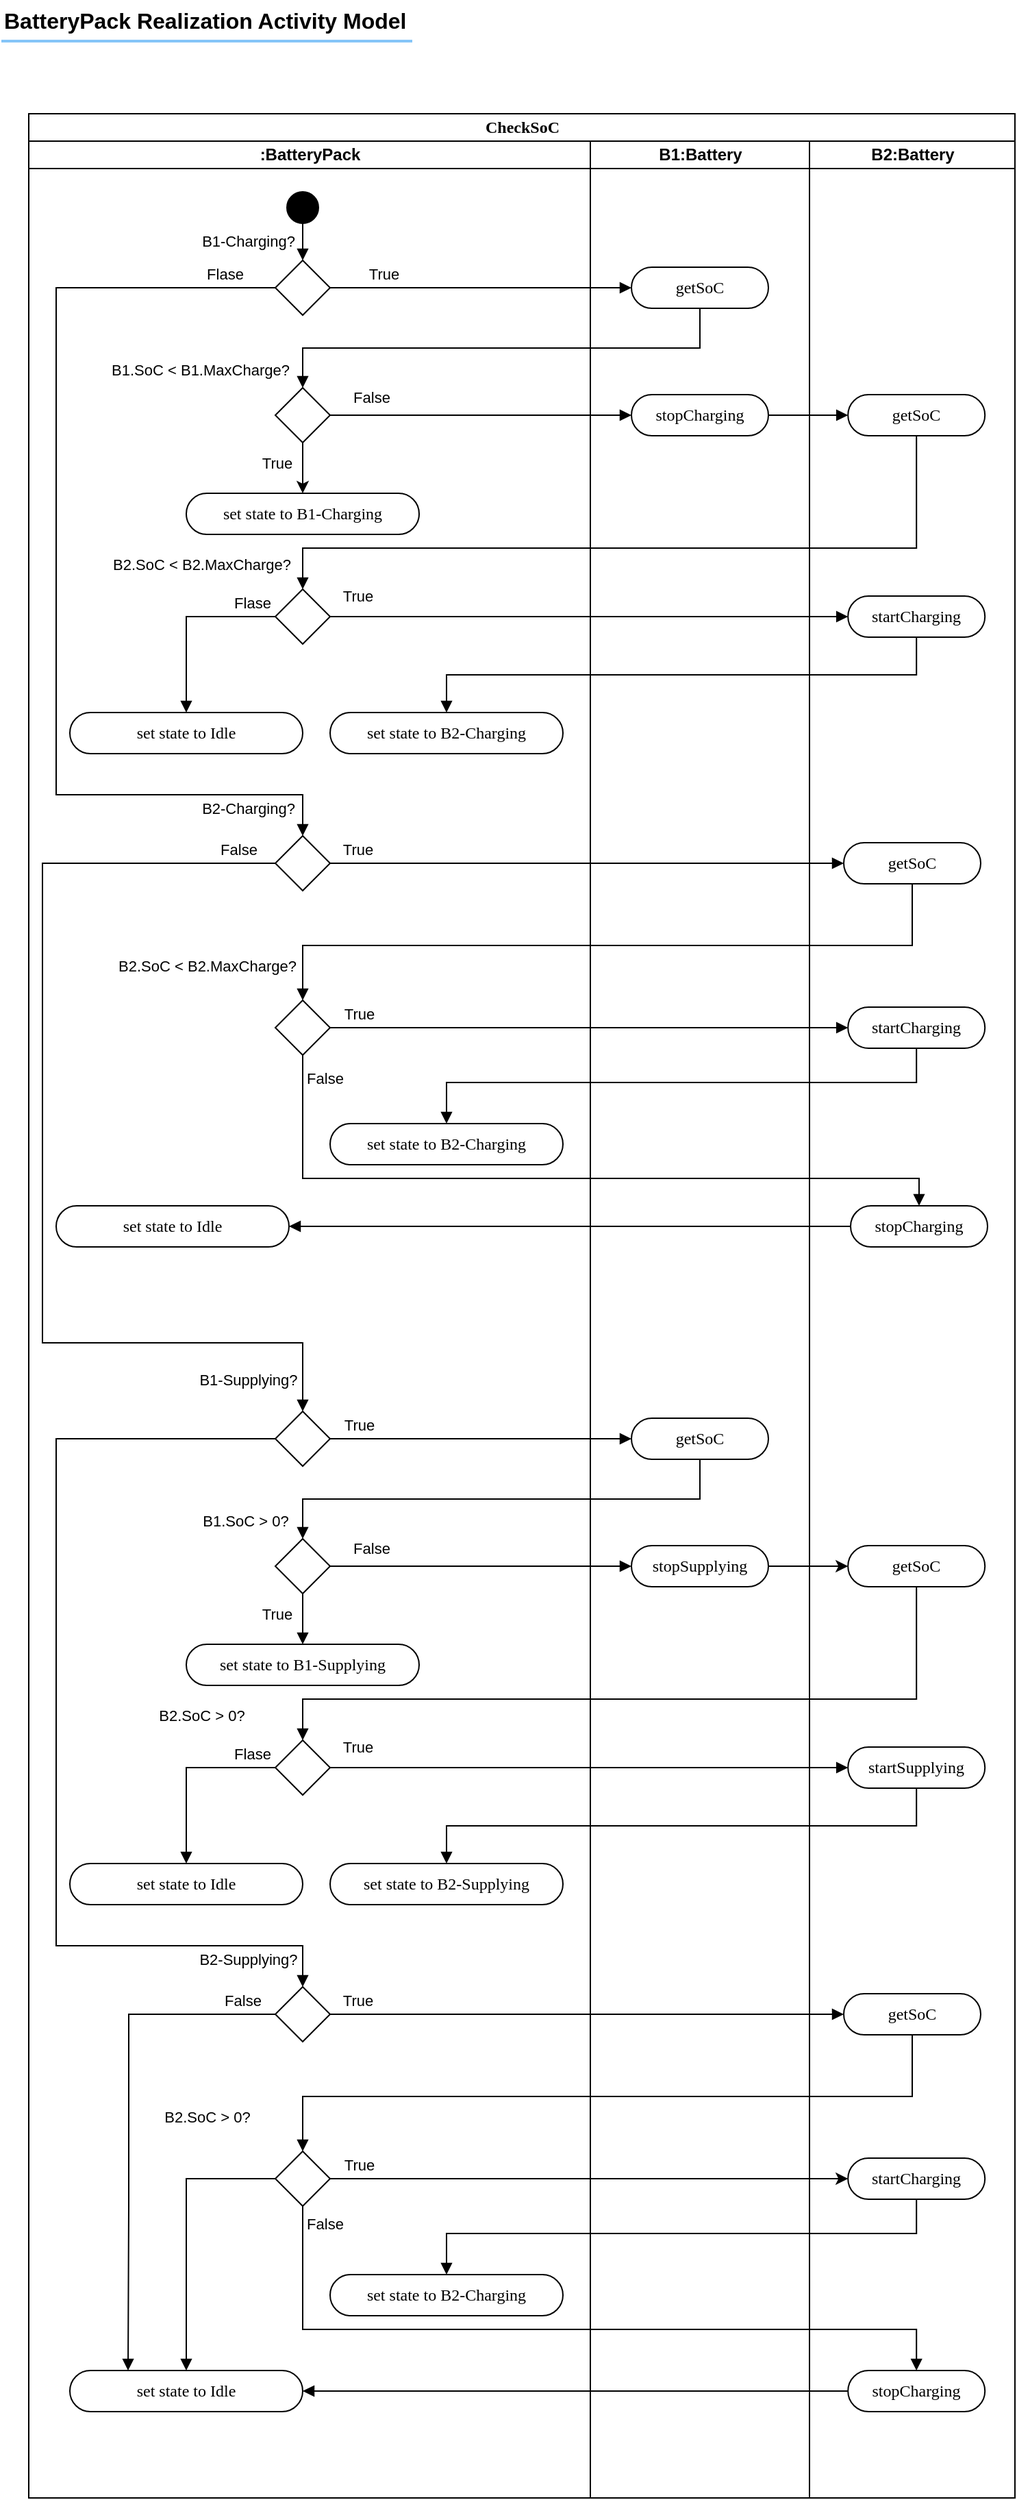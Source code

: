 <mxfile version="26.0.6">
  <diagram name="Page-1" id="OIZB1IzfGnqWNxISPh1V">
    <mxGraphModel dx="1289" dy="690" grid="1" gridSize="10" guides="1" tooltips="1" connect="1" arrows="1" fold="1" page="1" pageScale="1" pageWidth="850" pageHeight="1100" math="0" shadow="0">
      <root>
        <mxCell id="0" />
        <mxCell id="1" parent="0" />
        <mxCell id="iv_NeUciqYBLOsb-zXU9-1" value="&lt;b&gt;BatteryPack Realization Activity Model&lt;/b&gt;" style="text;fontSize=16;verticalAlign=middle;strokeColor=none;fillColor=none;whiteSpace=wrap;html=1;" vertex="1" parent="1">
          <mxGeometry x="40" y="40" width="500" height="30" as="geometry" />
        </mxCell>
        <mxCell id="iv_NeUciqYBLOsb-zXU9-2" value="" style="dashed=0;shape=line;strokeWidth=2;noLabel=1;strokeColor=#0C8CF2;opacity=50;" vertex="1" parent="1">
          <mxGeometry x="40" y="65" width="300" height="10" as="geometry" />
        </mxCell>
        <mxCell id="iv_NeUciqYBLOsb-zXU9-3" value="CheckSoC" style="swimlane;html=1;childLayout=stackLayout;startSize=20;rounded=0;shadow=0;comic=0;labelBackgroundColor=none;strokeWidth=1;fontFamily=Verdana;fontSize=12;align=center;" vertex="1" parent="1">
          <mxGeometry x="60" y="123" width="720" height="1740" as="geometry">
            <mxRectangle x="45" y="640" width="70" height="30" as="alternateBounds" />
          </mxGeometry>
        </mxCell>
        <mxCell id="iv_NeUciqYBLOsb-zXU9-4" value=":BatteryPack" style="swimlane;html=1;startSize=20;" vertex="1" parent="iv_NeUciqYBLOsb-zXU9-3">
          <mxGeometry y="20" width="410" height="1720" as="geometry">
            <mxRectangle y="20" width="40" height="420" as="alternateBounds" />
          </mxGeometry>
        </mxCell>
        <mxCell id="iv_NeUciqYBLOsb-zXU9-5" value="set state to B1-Charging" style="rounded=1;whiteSpace=wrap;html=1;shadow=0;comic=0;labelBackgroundColor=none;strokeWidth=1;fontFamily=Verdana;fontSize=12;align=center;arcSize=50;" vertex="1" parent="iv_NeUciqYBLOsb-zXU9-4">
          <mxGeometry x="115" y="257" width="170" height="30" as="geometry" />
        </mxCell>
        <mxCell id="iv_NeUciqYBLOsb-zXU9-6" style="edgeStyle=orthogonalEdgeStyle;rounded=0;orthogonalLoop=1;jettySize=auto;html=1;entryX=0.5;entryY=0;entryDx=0;entryDy=0;exitX=0;exitY=0.5;exitDx=0;exitDy=0;strokeColor=default;align=center;verticalAlign=middle;fontFamily=Helvetica;fontSize=11;fontColor=default;labelBackgroundColor=default;endArrow=block;endFill=1;" edge="1" parent="iv_NeUciqYBLOsb-zXU9-4" source="iv_NeUciqYBLOsb-zXU9-9" target="iv_NeUciqYBLOsb-zXU9-12">
          <mxGeometry relative="1" as="geometry">
            <Array as="points">
              <mxPoint x="10" y="527" />
              <mxPoint x="10" y="877" />
              <mxPoint x="200" y="877" />
            </Array>
          </mxGeometry>
        </mxCell>
        <mxCell id="iv_NeUciqYBLOsb-zXU9-7" value="False" style="edgeLabel;html=1;align=center;verticalAlign=middle;resizable=0;points=[];labelBackgroundColor=default;rounded=0;strokeColor=default;fontFamily=Helvetica;fontSize=11;fontColor=default;" vertex="1" connectable="0" parent="iv_NeUciqYBLOsb-zXU9-6">
          <mxGeometry x="-0.928" relative="1" as="geometry">
            <mxPoint y="-10" as="offset" />
          </mxGeometry>
        </mxCell>
        <mxCell id="iv_NeUciqYBLOsb-zXU9-8" value="&lt;span style=&quot;&quot;&gt;B1-Supplying?&lt;/span&gt;" style="edgeLabel;html=1;align=center;verticalAlign=middle;resizable=0;points=[];labelBackgroundColor=default;rounded=0;strokeColor=default;fontFamily=Helvetica;fontSize=11;fontColor=default;" vertex="1" connectable="0" parent="iv_NeUciqYBLOsb-zXU9-6">
          <mxGeometry x="0.939" relative="1" as="geometry">
            <mxPoint x="-40" as="offset" />
          </mxGeometry>
        </mxCell>
        <mxCell id="iv_NeUciqYBLOsb-zXU9-9" value="" style="rhombus;whiteSpace=wrap;html=1;" vertex="1" parent="iv_NeUciqYBLOsb-zXU9-4">
          <mxGeometry x="180" y="507" width="40" height="40" as="geometry" />
        </mxCell>
        <mxCell id="iv_NeUciqYBLOsb-zXU9-10" value="" style="rhombus;whiteSpace=wrap;html=1;" vertex="1" parent="iv_NeUciqYBLOsb-zXU9-4">
          <mxGeometry x="180" y="627" width="40" height="40" as="geometry" />
        </mxCell>
        <mxCell id="iv_NeUciqYBLOsb-zXU9-11" value="set state to B2-Charging" style="rounded=1;whiteSpace=wrap;html=1;shadow=0;comic=0;labelBackgroundColor=none;strokeWidth=1;fontFamily=Verdana;fontSize=12;align=center;arcSize=50;" vertex="1" parent="iv_NeUciqYBLOsb-zXU9-4">
          <mxGeometry x="220" y="717" width="170" height="30" as="geometry" />
        </mxCell>
        <mxCell id="iv_NeUciqYBLOsb-zXU9-12" value="" style="rhombus;whiteSpace=wrap;html=1;" vertex="1" parent="iv_NeUciqYBLOsb-zXU9-4">
          <mxGeometry x="180" y="927" width="40" height="40" as="geometry" />
        </mxCell>
        <mxCell id="iv_NeUciqYBLOsb-zXU9-13" value="set state to Idle" style="rounded=1;whiteSpace=wrap;html=1;shadow=0;comic=0;labelBackgroundColor=none;strokeWidth=1;fontFamily=Verdana;fontSize=12;align=center;arcSize=50;" vertex="1" parent="iv_NeUciqYBLOsb-zXU9-4">
          <mxGeometry x="20" y="777" width="170" height="30" as="geometry" />
        </mxCell>
        <mxCell id="iv_NeUciqYBLOsb-zXU9-14" value="set state to Idle" style="rounded=1;whiteSpace=wrap;html=1;shadow=0;comic=0;labelBackgroundColor=none;strokeWidth=1;fontFamily=Verdana;fontSize=12;align=center;arcSize=50;" vertex="1" parent="iv_NeUciqYBLOsb-zXU9-4">
          <mxGeometry x="30" y="1627" width="170" height="30" as="geometry" />
        </mxCell>
        <mxCell id="iv_NeUciqYBLOsb-zXU9-15" value="B1:Battery" style="swimlane;html=1;startSize=20;" vertex="1" parent="iv_NeUciqYBLOsb-zXU9-3">
          <mxGeometry x="410" y="20" width="160" height="1720" as="geometry" />
        </mxCell>
        <mxCell id="iv_NeUciqYBLOsb-zXU9-16" value="getSoC" style="rounded=1;whiteSpace=wrap;html=1;shadow=0;comic=0;labelBackgroundColor=none;strokeWidth=1;fontFamily=Verdana;fontSize=12;align=center;arcSize=50;" vertex="1" parent="iv_NeUciqYBLOsb-zXU9-15">
          <mxGeometry x="30" y="92" width="100" height="30" as="geometry" />
        </mxCell>
        <mxCell id="iv_NeUciqYBLOsb-zXU9-17" value="B2:Battery" style="swimlane;html=1;startSize=20;" vertex="1" parent="iv_NeUciqYBLOsb-zXU9-3">
          <mxGeometry x="570" y="20" width="150" height="1720" as="geometry">
            <mxRectangle x="570" y="20" width="40" height="1720" as="alternateBounds" />
          </mxGeometry>
        </mxCell>
        <mxCell id="iv_NeUciqYBLOsb-zXU9-18" value="getSoC" style="rounded=1;whiteSpace=wrap;html=1;shadow=0;comic=0;labelBackgroundColor=none;strokeWidth=1;fontFamily=Verdana;fontSize=12;align=center;arcSize=50;" vertex="1" parent="iv_NeUciqYBLOsb-zXU9-17">
          <mxGeometry x="28.1" y="185" width="100" height="30" as="geometry" />
        </mxCell>
        <mxCell id="iv_NeUciqYBLOsb-zXU9-19" value="startCharging" style="rounded=1;whiteSpace=wrap;html=1;shadow=0;comic=0;labelBackgroundColor=none;strokeWidth=1;fontFamily=Verdana;fontSize=12;align=center;arcSize=50;" vertex="1" parent="iv_NeUciqYBLOsb-zXU9-17">
          <mxGeometry x="28.1" y="632" width="100" height="30" as="geometry" />
        </mxCell>
        <mxCell id="iv_NeUciqYBLOsb-zXU9-20" style="edgeStyle=orthogonalEdgeStyle;rounded=0;orthogonalLoop=1;jettySize=auto;html=1;entryX=0;entryY=0.5;entryDx=0;entryDy=0;strokeColor=default;align=center;verticalAlign=middle;fontFamily=Helvetica;fontSize=11;fontColor=default;labelBackgroundColor=default;endArrow=block;endFill=1;" edge="1" parent="iv_NeUciqYBLOsb-zXU9-3" source="iv_NeUciqYBLOsb-zXU9-10" target="iv_NeUciqYBLOsb-zXU9-19">
          <mxGeometry relative="1" as="geometry" />
        </mxCell>
        <mxCell id="iv_NeUciqYBLOsb-zXU9-21" value="True" style="edgeLabel;html=1;align=center;verticalAlign=middle;resizable=0;points=[];labelBackgroundColor=default;rounded=0;strokeColor=default;fontFamily=Helvetica;fontSize=11;fontColor=default;" vertex="1" connectable="0" parent="iv_NeUciqYBLOsb-zXU9-20">
          <mxGeometry x="-0.787" relative="1" as="geometry">
            <mxPoint x="-20" y="-10" as="offset" />
          </mxGeometry>
        </mxCell>
        <mxCell id="iv_NeUciqYBLOsb-zXU9-22" style="edgeStyle=orthogonalEdgeStyle;rounded=0;orthogonalLoop=1;jettySize=auto;html=1;entryX=0.5;entryY=0;entryDx=0;entryDy=0;strokeColor=default;align=center;verticalAlign=middle;fontFamily=Helvetica;fontSize=11;fontColor=default;labelBackgroundColor=default;endArrow=block;endFill=1;" edge="1" parent="iv_NeUciqYBLOsb-zXU9-3" source="iv_NeUciqYBLOsb-zXU9-19" target="iv_NeUciqYBLOsb-zXU9-11">
          <mxGeometry relative="1" as="geometry">
            <Array as="points">
              <mxPoint x="648" y="707" />
              <mxPoint x="305" y="707" />
            </Array>
          </mxGeometry>
        </mxCell>
        <mxCell id="iv_NeUciqYBLOsb-zXU9-23" style="edgeStyle=orthogonalEdgeStyle;rounded=0;orthogonalLoop=1;jettySize=auto;html=1;entryX=0;entryY=0.5;entryDx=0;entryDy=0;strokeColor=default;align=center;verticalAlign=middle;fontFamily=Helvetica;fontSize=11;fontColor=default;labelBackgroundColor=default;endArrow=block;endFill=1;" edge="1" parent="1" source="iv_NeUciqYBLOsb-zXU9-24" target="iv_NeUciqYBLOsb-zXU9-18">
          <mxGeometry relative="1" as="geometry" />
        </mxCell>
        <mxCell id="iv_NeUciqYBLOsb-zXU9-24" value="stopCharging" style="rounded=1;whiteSpace=wrap;html=1;shadow=0;comic=0;labelBackgroundColor=none;strokeWidth=1;fontFamily=Verdana;fontSize=12;align=center;arcSize=50;" vertex="1" parent="1">
          <mxGeometry x="500" y="328" width="100" height="30" as="geometry" />
        </mxCell>
        <mxCell id="iv_NeUciqYBLOsb-zXU9-25" style="edgeStyle=orthogonalEdgeStyle;rounded=0;orthogonalLoop=1;jettySize=auto;html=1;entryX=0.5;entryY=0;entryDx=0;entryDy=0;endArrow=block;endFill=1;" edge="1" parent="1" source="iv_NeUciqYBLOsb-zXU9-27">
          <mxGeometry relative="1" as="geometry">
            <mxPoint x="260" y="230" as="targetPoint" />
          </mxGeometry>
        </mxCell>
        <mxCell id="iv_NeUciqYBLOsb-zXU9-26" value="B1-Charging?" style="edgeLabel;html=1;align=center;verticalAlign=middle;resizable=0;points=[];labelBackgroundColor=none;" vertex="1" connectable="0" parent="iv_NeUciqYBLOsb-zXU9-25">
          <mxGeometry x="-0.047" relative="1" as="geometry">
            <mxPoint x="-40" as="offset" />
          </mxGeometry>
        </mxCell>
        <mxCell id="iv_NeUciqYBLOsb-zXU9-27" value="" style="ellipse;whiteSpace=wrap;html=1;rounded=0;shadow=0;comic=0;labelBackgroundColor=none;strokeWidth=1;fillColor=#000000;fontFamily=Verdana;fontSize=12;align=center;" vertex="1" parent="1">
          <mxGeometry x="248.5" y="180" width="23" height="23" as="geometry" />
        </mxCell>
        <mxCell id="iv_NeUciqYBLOsb-zXU9-28" style="edgeStyle=orthogonalEdgeStyle;rounded=0;orthogonalLoop=1;jettySize=auto;html=1;endArrow=block;endFill=1;strokeColor=default;align=center;verticalAlign=middle;fontFamily=Helvetica;fontSize=11;fontColor=default;labelBackgroundColor=default;" edge="1" parent="1" source="iv_NeUciqYBLOsb-zXU9-33" target="iv_NeUciqYBLOsb-zXU9-16">
          <mxGeometry relative="1" as="geometry" />
        </mxCell>
        <mxCell id="iv_NeUciqYBLOsb-zXU9-29" value="True" style="edgeLabel;html=1;align=center;verticalAlign=middle;resizable=0;points=[];labelBackgroundColor=default;rounded=0;strokeColor=default;fontFamily=Helvetica;fontSize=11;fontColor=default;" vertex="1" connectable="0" parent="iv_NeUciqYBLOsb-zXU9-28">
          <mxGeometry x="-0.663" y="-1" relative="1" as="geometry">
            <mxPoint x="2" y="-11" as="offset" />
          </mxGeometry>
        </mxCell>
        <mxCell id="iv_NeUciqYBLOsb-zXU9-30" style="edgeStyle=orthogonalEdgeStyle;rounded=0;orthogonalLoop=1;jettySize=auto;html=1;entryX=0.5;entryY=0;entryDx=0;entryDy=0;strokeColor=default;align=center;verticalAlign=middle;fontFamily=Helvetica;fontSize=11;fontColor=default;labelBackgroundColor=default;endArrow=block;endFill=1;" edge="1" parent="1" source="iv_NeUciqYBLOsb-zXU9-33" target="iv_NeUciqYBLOsb-zXU9-9">
          <mxGeometry relative="1" as="geometry">
            <Array as="points">
              <mxPoint x="80" y="250" />
              <mxPoint x="80" y="620" />
              <mxPoint x="260" y="620" />
            </Array>
          </mxGeometry>
        </mxCell>
        <mxCell id="iv_NeUciqYBLOsb-zXU9-31" value="Flase" style="edgeLabel;html=1;align=center;verticalAlign=middle;resizable=0;points=[];labelBackgroundColor=default;rounded=0;strokeColor=default;fontFamily=Helvetica;fontSize=11;fontColor=default;" vertex="1" connectable="0" parent="iv_NeUciqYBLOsb-zXU9-30">
          <mxGeometry x="-0.877" y="1" relative="1" as="geometry">
            <mxPoint x="8" y="-11" as="offset" />
          </mxGeometry>
        </mxCell>
        <mxCell id="iv_NeUciqYBLOsb-zXU9-32" value="B2-Charging?" style="edgeLabel;html=1;align=center;verticalAlign=middle;resizable=0;points=[];labelBackgroundColor=default;rounded=0;strokeColor=default;fontFamily=Helvetica;fontSize=11;fontColor=default;" vertex="1" connectable="0" parent="iv_NeUciqYBLOsb-zXU9-30">
          <mxGeometry x="0.944" relative="1" as="geometry">
            <mxPoint x="-40" as="offset" />
          </mxGeometry>
        </mxCell>
        <mxCell id="iv_NeUciqYBLOsb-zXU9-33" value="" style="rhombus;whiteSpace=wrap;html=1;" vertex="1" parent="1">
          <mxGeometry x="240" y="230" width="40" height="40" as="geometry" />
        </mxCell>
        <mxCell id="iv_NeUciqYBLOsb-zXU9-34" style="edgeStyle=orthogonalEdgeStyle;rounded=0;orthogonalLoop=1;jettySize=auto;html=1;entryX=0.5;entryY=0;entryDx=0;entryDy=0;" edge="1" parent="1" source="iv_NeUciqYBLOsb-zXU9-38" target="iv_NeUciqYBLOsb-zXU9-5">
          <mxGeometry relative="1" as="geometry" />
        </mxCell>
        <mxCell id="iv_NeUciqYBLOsb-zXU9-35" value="True" style="edgeLabel;html=1;align=center;verticalAlign=middle;resizable=0;points=[];labelBackgroundColor=none;" vertex="1" connectable="0" parent="iv_NeUciqYBLOsb-zXU9-34">
          <mxGeometry x="-0.312" relative="1" as="geometry">
            <mxPoint x="-19" as="offset" />
          </mxGeometry>
        </mxCell>
        <mxCell id="iv_NeUciqYBLOsb-zXU9-36" style="edgeStyle=orthogonalEdgeStyle;rounded=0;orthogonalLoop=1;jettySize=auto;html=1;entryX=0;entryY=0.5;entryDx=0;entryDy=0;strokeColor=default;align=center;verticalAlign=middle;fontFamily=Helvetica;fontSize=11;fontColor=default;labelBackgroundColor=default;endArrow=block;endFill=1;" edge="1" parent="1" source="iv_NeUciqYBLOsb-zXU9-38" target="iv_NeUciqYBLOsb-zXU9-24">
          <mxGeometry relative="1" as="geometry" />
        </mxCell>
        <mxCell id="iv_NeUciqYBLOsb-zXU9-37" value="False" style="edgeLabel;html=1;align=center;verticalAlign=middle;resizable=0;points=[];labelBackgroundColor=default;rounded=0;strokeColor=default;fontFamily=Helvetica;fontSize=11;fontColor=default;" vertex="1" connectable="0" parent="iv_NeUciqYBLOsb-zXU9-36">
          <mxGeometry x="-0.702" y="1" relative="1" as="geometry">
            <mxPoint x="-3" y="-12" as="offset" />
          </mxGeometry>
        </mxCell>
        <mxCell id="iv_NeUciqYBLOsb-zXU9-38" value="" style="rhombus;whiteSpace=wrap;html=1;" vertex="1" parent="1">
          <mxGeometry x="240" y="323" width="40" height="40" as="geometry" />
        </mxCell>
        <mxCell id="iv_NeUciqYBLOsb-zXU9-39" style="edgeStyle=orthogonalEdgeStyle;rounded=0;orthogonalLoop=1;jettySize=auto;html=1;entryX=0.5;entryY=0;entryDx=0;entryDy=0;exitX=0.5;exitY=1;exitDx=0;exitDy=0;strokeColor=default;align=center;verticalAlign=middle;fontFamily=Helvetica;fontSize=11;fontColor=default;labelBackgroundColor=default;endArrow=block;endFill=1;" edge="1" parent="1" source="iv_NeUciqYBLOsb-zXU9-16" target="iv_NeUciqYBLOsb-zXU9-38">
          <mxGeometry relative="1" as="geometry" />
        </mxCell>
        <mxCell id="iv_NeUciqYBLOsb-zXU9-40" value="&lt;span style=&quot;&quot;&gt;B1.SoC &amp;lt; B1.MaxCharge?&lt;/span&gt;" style="edgeLabel;html=1;align=center;verticalAlign=middle;resizable=0;points=[];labelBackgroundColor=default;rounded=0;strokeColor=default;fontFamily=Helvetica;fontSize=11;fontColor=default;" vertex="1" connectable="0" parent="iv_NeUciqYBLOsb-zXU9-39">
          <mxGeometry x="0.055" y="1" relative="1" as="geometry">
            <mxPoint x="-211" y="15" as="offset" />
          </mxGeometry>
        </mxCell>
        <mxCell id="iv_NeUciqYBLOsb-zXU9-41" style="edgeStyle=orthogonalEdgeStyle;rounded=0;orthogonalLoop=1;jettySize=auto;html=1;entryX=0;entryY=0.5;entryDx=0;entryDy=0;strokeColor=default;align=center;verticalAlign=middle;fontFamily=Helvetica;fontSize=11;fontColor=default;labelBackgroundColor=default;endArrow=block;endFill=1;" edge="1" parent="1" source="iv_NeUciqYBLOsb-zXU9-45" target="iv_NeUciqYBLOsb-zXU9-49">
          <mxGeometry relative="1" as="geometry" />
        </mxCell>
        <mxCell id="iv_NeUciqYBLOsb-zXU9-42" value="True" style="edgeLabel;html=1;align=center;verticalAlign=middle;resizable=0;points=[];labelBackgroundColor=default;rounded=0;strokeColor=default;fontFamily=Helvetica;fontSize=11;fontColor=default;" vertex="1" connectable="0" parent="iv_NeUciqYBLOsb-zXU9-41">
          <mxGeometry x="-0.848" relative="1" as="geometry">
            <mxPoint x="-9" y="-15" as="offset" />
          </mxGeometry>
        </mxCell>
        <mxCell id="iv_NeUciqYBLOsb-zXU9-43" style="edgeStyle=orthogonalEdgeStyle;rounded=0;orthogonalLoop=1;jettySize=auto;html=1;entryX=0.5;entryY=0;entryDx=0;entryDy=0;exitX=0;exitY=0.5;exitDx=0;exitDy=0;strokeColor=default;align=center;verticalAlign=middle;fontFamily=Helvetica;fontSize=11;fontColor=default;labelBackgroundColor=default;endArrow=block;endFill=1;" edge="1" parent="1" source="iv_NeUciqYBLOsb-zXU9-45" target="iv_NeUciqYBLOsb-zXU9-50">
          <mxGeometry relative="1" as="geometry" />
        </mxCell>
        <mxCell id="iv_NeUciqYBLOsb-zXU9-44" value="Flase" style="edgeLabel;html=1;align=center;verticalAlign=middle;resizable=0;points=[];labelBackgroundColor=default;rounded=0;strokeColor=default;fontFamily=Helvetica;fontSize=11;fontColor=default;" vertex="1" connectable="0" parent="iv_NeUciqYBLOsb-zXU9-43">
          <mxGeometry x="-0.745" relative="1" as="geometry">
            <mxPoint y="-10" as="offset" />
          </mxGeometry>
        </mxCell>
        <mxCell id="iv_NeUciqYBLOsb-zXU9-45" value="" style="rhombus;whiteSpace=wrap;html=1;" vertex="1" parent="1">
          <mxGeometry x="240" y="470" width="40" height="40" as="geometry" />
        </mxCell>
        <mxCell id="iv_NeUciqYBLOsb-zXU9-46" style="edgeStyle=orthogonalEdgeStyle;rounded=0;orthogonalLoop=1;jettySize=auto;html=1;entryX=0.5;entryY=0;entryDx=0;entryDy=0;exitX=0.5;exitY=1;exitDx=0;exitDy=0;strokeColor=default;align=center;verticalAlign=middle;fontFamily=Helvetica;fontSize=11;fontColor=default;labelBackgroundColor=default;endArrow=block;endFill=1;" edge="1" parent="1" source="iv_NeUciqYBLOsb-zXU9-18" target="iv_NeUciqYBLOsb-zXU9-45">
          <mxGeometry relative="1" as="geometry">
            <Array as="points">
              <mxPoint x="708" y="440" />
              <mxPoint x="260" y="440" />
            </Array>
          </mxGeometry>
        </mxCell>
        <mxCell id="iv_NeUciqYBLOsb-zXU9-47" value="B2.SoC &amp;lt; B2.MaxCharge?" style="edgeLabel;html=1;align=center;verticalAlign=middle;resizable=0;points=[];labelBackgroundColor=none;" vertex="1" connectable="0" parent="1">
          <mxGeometry x="179.999" y="449.999" as="geometry">
            <mxPoint x="6" y="2" as="offset" />
          </mxGeometry>
        </mxCell>
        <mxCell id="iv_NeUciqYBLOsb-zXU9-48" style="edgeStyle=orthogonalEdgeStyle;rounded=0;orthogonalLoop=1;jettySize=auto;html=1;entryX=0.5;entryY=0;entryDx=0;entryDy=0;exitX=0.5;exitY=1;exitDx=0;exitDy=0;strokeColor=default;align=center;verticalAlign=middle;fontFamily=Helvetica;fontSize=11;fontColor=default;labelBackgroundColor=default;endArrow=block;endFill=1;" edge="1" parent="1" source="iv_NeUciqYBLOsb-zXU9-49" target="iv_NeUciqYBLOsb-zXU9-51">
          <mxGeometry relative="1" as="geometry" />
        </mxCell>
        <mxCell id="iv_NeUciqYBLOsb-zXU9-49" value="startCharging" style="rounded=1;whiteSpace=wrap;html=1;shadow=0;comic=0;labelBackgroundColor=none;strokeWidth=1;fontFamily=Verdana;fontSize=12;align=center;arcSize=50;" vertex="1" parent="1">
          <mxGeometry x="658.1" y="475" width="100" height="30" as="geometry" />
        </mxCell>
        <mxCell id="iv_NeUciqYBLOsb-zXU9-50" value="set state to Idle" style="rounded=1;whiteSpace=wrap;html=1;shadow=0;comic=0;labelBackgroundColor=none;strokeWidth=1;fontFamily=Verdana;fontSize=12;align=center;arcSize=50;" vertex="1" parent="1">
          <mxGeometry x="90" y="560" width="170" height="30" as="geometry" />
        </mxCell>
        <mxCell id="iv_NeUciqYBLOsb-zXU9-51" value="set state to B2-Charging" style="rounded=1;whiteSpace=wrap;html=1;shadow=0;comic=0;labelBackgroundColor=none;strokeWidth=1;fontFamily=Verdana;fontSize=12;align=center;arcSize=50;" vertex="1" parent="1">
          <mxGeometry x="280" y="560" width="170" height="30" as="geometry" />
        </mxCell>
        <mxCell id="iv_NeUciqYBLOsb-zXU9-52" style="edgeStyle=orthogonalEdgeStyle;rounded=0;orthogonalLoop=1;jettySize=auto;html=1;entryX=0.5;entryY=0;entryDx=0;entryDy=0;strokeColor=default;align=center;verticalAlign=middle;fontFamily=Helvetica;fontSize=11;fontColor=default;labelBackgroundColor=default;endArrow=block;endFill=1;" edge="1" parent="1" source="iv_NeUciqYBLOsb-zXU9-54" target="iv_NeUciqYBLOsb-zXU9-10">
          <mxGeometry relative="1" as="geometry">
            <Array as="points">
              <mxPoint x="705" y="730" />
              <mxPoint x="260" y="730" />
            </Array>
          </mxGeometry>
        </mxCell>
        <mxCell id="iv_NeUciqYBLOsb-zXU9-53" value="B2.SoC &amp;lt; B2.MaxCharge?" style="edgeLabel;html=1;align=center;verticalAlign=middle;resizable=0;points=[];labelBackgroundColor=default;rounded=0;strokeColor=default;fontFamily=Helvetica;fontSize=11;fontColor=default;" vertex="1" connectable="0" parent="iv_NeUciqYBLOsb-zXU9-52">
          <mxGeometry x="0.904" y="1" relative="1" as="geometry">
            <mxPoint x="-71" as="offset" />
          </mxGeometry>
        </mxCell>
        <mxCell id="iv_NeUciqYBLOsb-zXU9-54" value="getSoC" style="rounded=1;whiteSpace=wrap;html=1;shadow=0;comic=0;labelBackgroundColor=none;strokeWidth=1;fontFamily=Verdana;fontSize=12;align=center;arcSize=50;" vertex="1" parent="1">
          <mxGeometry x="655" y="655" width="100" height="30" as="geometry" />
        </mxCell>
        <mxCell id="iv_NeUciqYBLOsb-zXU9-55" style="edgeStyle=orthogonalEdgeStyle;rounded=0;orthogonalLoop=1;jettySize=auto;html=1;entryX=0;entryY=0.5;entryDx=0;entryDy=0;strokeColor=default;align=center;verticalAlign=middle;fontFamily=Helvetica;fontSize=11;fontColor=default;labelBackgroundColor=default;endArrow=block;endFill=1;" edge="1" parent="1" source="iv_NeUciqYBLOsb-zXU9-9" target="iv_NeUciqYBLOsb-zXU9-54">
          <mxGeometry relative="1" as="geometry" />
        </mxCell>
        <mxCell id="iv_NeUciqYBLOsb-zXU9-56" value="True" style="edgeLabel;html=1;align=center;verticalAlign=middle;resizable=0;points=[];labelBackgroundColor=default;rounded=0;strokeColor=default;fontFamily=Helvetica;fontSize=11;fontColor=default;" vertex="1" connectable="0" parent="iv_NeUciqYBLOsb-zXU9-55">
          <mxGeometry x="-0.856" y="-1" relative="1" as="geometry">
            <mxPoint x="-7" y="-11" as="offset" />
          </mxGeometry>
        </mxCell>
        <mxCell id="iv_NeUciqYBLOsb-zXU9-57" value="set state to B1-Supplying" style="rounded=1;whiteSpace=wrap;html=1;shadow=0;comic=0;labelBackgroundColor=none;strokeWidth=1;fontFamily=Verdana;fontSize=12;align=center;arcSize=50;" vertex="1" parent="1">
          <mxGeometry x="175" y="1240" width="170" height="30" as="geometry" />
        </mxCell>
        <mxCell id="iv_NeUciqYBLOsb-zXU9-58" style="edgeStyle=orthogonalEdgeStyle;rounded=0;orthogonalLoop=1;jettySize=auto;html=1;entryX=0.25;entryY=0;entryDx=0;entryDy=0;strokeColor=default;align=center;verticalAlign=middle;fontFamily=Helvetica;fontSize=11;fontColor=default;labelBackgroundColor=default;endArrow=block;endFill=1;" edge="1" parent="1" source="iv_NeUciqYBLOsb-zXU9-60" target="iv_NeUciqYBLOsb-zXU9-14">
          <mxGeometry relative="1" as="geometry">
            <Array as="points">
              <mxPoint x="133" y="1510" />
              <mxPoint x="133" y="1650" />
            </Array>
          </mxGeometry>
        </mxCell>
        <mxCell id="iv_NeUciqYBLOsb-zXU9-59" value="False" style="edgeLabel;html=1;align=center;verticalAlign=middle;resizable=0;points=[];labelBackgroundColor=default;rounded=0;strokeColor=default;fontFamily=Helvetica;fontSize=11;fontColor=default;" vertex="1" connectable="0" parent="iv_NeUciqYBLOsb-zXU9-58">
          <mxGeometry x="-0.87" y="-1" relative="1" as="geometry">
            <mxPoint y="-9" as="offset" />
          </mxGeometry>
        </mxCell>
        <mxCell id="iv_NeUciqYBLOsb-zXU9-60" value="" style="rhombus;whiteSpace=wrap;html=1;" vertex="1" parent="1">
          <mxGeometry x="240" y="1490" width="40" height="40" as="geometry" />
        </mxCell>
        <mxCell id="iv_NeUciqYBLOsb-zXU9-61" style="edgeStyle=orthogonalEdgeStyle;rounded=0;orthogonalLoop=1;jettySize=auto;html=1;entryX=0.5;entryY=0;entryDx=0;entryDy=0;strokeColor=default;align=center;verticalAlign=middle;fontFamily=Helvetica;fontSize=11;fontColor=default;labelBackgroundColor=default;endArrow=block;endFill=1;" edge="1" parent="1" source="iv_NeUciqYBLOsb-zXU9-63" target="iv_NeUciqYBLOsb-zXU9-106">
          <mxGeometry relative="1" as="geometry">
            <Array as="points">
              <mxPoint x="260" y="1740" />
              <mxPoint x="708" y="1740" />
            </Array>
          </mxGeometry>
        </mxCell>
        <mxCell id="iv_NeUciqYBLOsb-zXU9-62" value="False" style="edgeLabel;html=1;align=center;verticalAlign=middle;resizable=0;points=[];labelBackgroundColor=default;rounded=0;strokeColor=default;fontFamily=Helvetica;fontSize=11;fontColor=default;" vertex="1" connectable="0" parent="iv_NeUciqYBLOsb-zXU9-61">
          <mxGeometry x="-0.955" y="-2" relative="1" as="geometry">
            <mxPoint x="18" as="offset" />
          </mxGeometry>
        </mxCell>
        <mxCell id="iv_NeUciqYBLOsb-zXU9-63" value="" style="rhombus;whiteSpace=wrap;html=1;" vertex="1" parent="1">
          <mxGeometry x="240" y="1610" width="40" height="40" as="geometry" />
        </mxCell>
        <mxCell id="iv_NeUciqYBLOsb-zXU9-64" value="set state to B2-Charging" style="rounded=1;whiteSpace=wrap;html=1;shadow=0;comic=0;labelBackgroundColor=none;strokeWidth=1;fontFamily=Verdana;fontSize=12;align=center;arcSize=50;" vertex="1" parent="1">
          <mxGeometry x="280" y="1700" width="170" height="30" as="geometry" />
        </mxCell>
        <mxCell id="iv_NeUciqYBLOsb-zXU9-65" value="getSoC" style="rounded=1;whiteSpace=wrap;html=1;shadow=0;comic=0;labelBackgroundColor=none;strokeWidth=1;fontFamily=Verdana;fontSize=12;align=center;arcSize=50;" vertex="1" parent="1">
          <mxGeometry x="500" y="1075" width="100" height="30" as="geometry" />
        </mxCell>
        <mxCell id="iv_NeUciqYBLOsb-zXU9-66" value="getSoC" style="rounded=1;whiteSpace=wrap;html=1;shadow=0;comic=0;labelBackgroundColor=none;strokeWidth=1;fontFamily=Verdana;fontSize=12;align=center;arcSize=50;" vertex="1" parent="1">
          <mxGeometry x="658.1" y="1168" width="100" height="30" as="geometry" />
        </mxCell>
        <mxCell id="iv_NeUciqYBLOsb-zXU9-67" value="startCharging" style="rounded=1;whiteSpace=wrap;html=1;shadow=0;comic=0;labelBackgroundColor=none;strokeWidth=1;fontFamily=Verdana;fontSize=12;align=center;arcSize=50;" vertex="1" parent="1">
          <mxGeometry x="658.1" y="1615" width="100" height="30" as="geometry" />
        </mxCell>
        <mxCell id="iv_NeUciqYBLOsb-zXU9-68" style="edgeStyle=orthogonalEdgeStyle;rounded=0;orthogonalLoop=1;jettySize=auto;html=1;entryX=0;entryY=0.5;entryDx=0;entryDy=0;" edge="1" parent="1" source="iv_NeUciqYBLOsb-zXU9-63" target="iv_NeUciqYBLOsb-zXU9-67">
          <mxGeometry relative="1" as="geometry" />
        </mxCell>
        <mxCell id="iv_NeUciqYBLOsb-zXU9-69" value="True" style="edgeLabel;html=1;align=center;verticalAlign=middle;resizable=0;points=[];labelBackgroundColor=none;" vertex="1" connectable="0" parent="iv_NeUciqYBLOsb-zXU9-68">
          <mxGeometry x="-0.787" relative="1" as="geometry">
            <mxPoint x="-20" y="-10" as="offset" />
          </mxGeometry>
        </mxCell>
        <mxCell id="iv_NeUciqYBLOsb-zXU9-70" style="edgeStyle=orthogonalEdgeStyle;rounded=0;orthogonalLoop=1;jettySize=auto;html=1;entryX=0.5;entryY=0;entryDx=0;entryDy=0;strokeColor=default;align=center;verticalAlign=middle;fontFamily=Helvetica;fontSize=11;fontColor=default;labelBackgroundColor=default;endArrow=block;endFill=1;" edge="1" parent="1" source="iv_NeUciqYBLOsb-zXU9-67" target="iv_NeUciqYBLOsb-zXU9-64">
          <mxGeometry relative="1" as="geometry">
            <Array as="points">
              <mxPoint x="708" y="1670" />
              <mxPoint x="365" y="1670" />
            </Array>
          </mxGeometry>
        </mxCell>
        <mxCell id="iv_NeUciqYBLOsb-zXU9-71" style="edgeStyle=orthogonalEdgeStyle;rounded=0;orthogonalLoop=1;jettySize=auto;html=1;entryX=0;entryY=0.5;entryDx=0;entryDy=0;" edge="1" parent="1" source="iv_NeUciqYBLOsb-zXU9-72" target="iv_NeUciqYBLOsb-zXU9-66">
          <mxGeometry relative="1" as="geometry" />
        </mxCell>
        <mxCell id="iv_NeUciqYBLOsb-zXU9-72" value="stopSupplying" style="rounded=1;whiteSpace=wrap;html=1;shadow=0;comic=0;labelBackgroundColor=none;strokeWidth=1;fontFamily=Verdana;fontSize=12;align=center;arcSize=50;" vertex="1" parent="1">
          <mxGeometry x="500" y="1168" width="100" height="30" as="geometry" />
        </mxCell>
        <mxCell id="iv_NeUciqYBLOsb-zXU9-73" value="B2-Supplying?" style="edgeLabel;html=1;align=center;verticalAlign=middle;resizable=0;points=[];labelBackgroundColor=none;" vertex="1" connectable="0" parent="1">
          <mxGeometry x="220.02" y="1469.457" as="geometry" />
        </mxCell>
        <mxCell id="iv_NeUciqYBLOsb-zXU9-74" style="edgeStyle=orthogonalEdgeStyle;rounded=0;orthogonalLoop=1;jettySize=auto;html=1;entryX=0.5;entryY=0;entryDx=0;entryDy=0;strokeColor=default;align=center;verticalAlign=middle;fontFamily=Helvetica;fontSize=11;fontColor=default;labelBackgroundColor=default;endArrow=block;endFill=1;" edge="1" parent="1" source="iv_NeUciqYBLOsb-zXU9-78" target="iv_NeUciqYBLOsb-zXU9-57">
          <mxGeometry relative="1" as="geometry" />
        </mxCell>
        <mxCell id="iv_NeUciqYBLOsb-zXU9-75" value="True" style="edgeLabel;html=1;align=center;verticalAlign=middle;resizable=0;points=[];labelBackgroundColor=default;rounded=0;strokeColor=default;fontFamily=Helvetica;fontSize=11;fontColor=default;" vertex="1" connectable="0" parent="iv_NeUciqYBLOsb-zXU9-74">
          <mxGeometry x="-0.312" relative="1" as="geometry">
            <mxPoint x="-19" as="offset" />
          </mxGeometry>
        </mxCell>
        <mxCell id="iv_NeUciqYBLOsb-zXU9-76" style="edgeStyle=orthogonalEdgeStyle;rounded=0;orthogonalLoop=1;jettySize=auto;html=1;entryX=0;entryY=0.5;entryDx=0;entryDy=0;strokeColor=default;align=center;verticalAlign=middle;fontFamily=Helvetica;fontSize=11;fontColor=default;labelBackgroundColor=default;endArrow=block;endFill=1;" edge="1" parent="1" source="iv_NeUciqYBLOsb-zXU9-78" target="iv_NeUciqYBLOsb-zXU9-72">
          <mxGeometry relative="1" as="geometry" />
        </mxCell>
        <mxCell id="iv_NeUciqYBLOsb-zXU9-77" value="False" style="edgeLabel;html=1;align=center;verticalAlign=middle;resizable=0;points=[];labelBackgroundColor=default;rounded=0;strokeColor=default;fontFamily=Helvetica;fontSize=11;fontColor=default;" vertex="1" connectable="0" parent="iv_NeUciqYBLOsb-zXU9-76">
          <mxGeometry x="-0.702" y="1" relative="1" as="geometry">
            <mxPoint x="-3" y="-12" as="offset" />
          </mxGeometry>
        </mxCell>
        <mxCell id="iv_NeUciqYBLOsb-zXU9-78" value="" style="rhombus;whiteSpace=wrap;html=1;" vertex="1" parent="1">
          <mxGeometry x="240" y="1163" width="40" height="40" as="geometry" />
        </mxCell>
        <mxCell id="iv_NeUciqYBLOsb-zXU9-79" style="edgeStyle=orthogonalEdgeStyle;rounded=0;orthogonalLoop=1;jettySize=auto;html=1;entryX=0.5;entryY=0;entryDx=0;entryDy=0;exitX=0.5;exitY=1;exitDx=0;exitDy=0;strokeColor=default;align=center;verticalAlign=middle;fontFamily=Helvetica;fontSize=11;fontColor=default;labelBackgroundColor=default;endArrow=block;endFill=1;" edge="1" parent="1" source="iv_NeUciqYBLOsb-zXU9-65" target="iv_NeUciqYBLOsb-zXU9-78">
          <mxGeometry relative="1" as="geometry" />
        </mxCell>
        <mxCell id="iv_NeUciqYBLOsb-zXU9-80" value="&lt;span style=&quot;&quot;&gt;B1.SoC &amp;gt; 0?&lt;/span&gt;" style="edgeLabel;html=1;align=center;verticalAlign=middle;resizable=0;points=[];labelBackgroundColor=default;rounded=0;strokeColor=default;fontFamily=Helvetica;fontSize=11;fontColor=default;" vertex="1" connectable="0" parent="iv_NeUciqYBLOsb-zXU9-79">
          <mxGeometry x="0.055" y="1" relative="1" as="geometry">
            <mxPoint x="-178" y="15" as="offset" />
          </mxGeometry>
        </mxCell>
        <mxCell id="iv_NeUciqYBLOsb-zXU9-81" style="edgeStyle=orthogonalEdgeStyle;rounded=0;orthogonalLoop=1;jettySize=auto;html=1;entryX=0;entryY=0.5;entryDx=0;entryDy=0;strokeColor=default;align=center;verticalAlign=middle;fontFamily=Helvetica;fontSize=11;fontColor=default;labelBackgroundColor=default;endArrow=block;endFill=1;" edge="1" parent="1" source="iv_NeUciqYBLOsb-zXU9-85" target="iv_NeUciqYBLOsb-zXU9-89">
          <mxGeometry relative="1" as="geometry" />
        </mxCell>
        <mxCell id="iv_NeUciqYBLOsb-zXU9-82" value="True" style="edgeLabel;html=1;align=center;verticalAlign=middle;resizable=0;points=[];labelBackgroundColor=default;rounded=0;strokeColor=default;fontFamily=Helvetica;fontSize=11;fontColor=default;" vertex="1" connectable="0" parent="iv_NeUciqYBLOsb-zXU9-81">
          <mxGeometry x="-0.848" relative="1" as="geometry">
            <mxPoint x="-9" y="-15" as="offset" />
          </mxGeometry>
        </mxCell>
        <mxCell id="iv_NeUciqYBLOsb-zXU9-83" style="edgeStyle=orthogonalEdgeStyle;rounded=0;orthogonalLoop=1;jettySize=auto;html=1;entryX=0.5;entryY=0;entryDx=0;entryDy=0;exitX=0;exitY=0.5;exitDx=0;exitDy=0;strokeColor=default;align=center;verticalAlign=middle;fontFamily=Helvetica;fontSize=11;fontColor=default;labelBackgroundColor=default;endArrow=block;endFill=1;" edge="1" parent="1" source="iv_NeUciqYBLOsb-zXU9-85" target="iv_NeUciqYBLOsb-zXU9-90">
          <mxGeometry relative="1" as="geometry" />
        </mxCell>
        <mxCell id="iv_NeUciqYBLOsb-zXU9-84" value="Flase" style="edgeLabel;html=1;align=center;verticalAlign=middle;resizable=0;points=[];labelBackgroundColor=default;rounded=0;strokeColor=default;fontFamily=Helvetica;fontSize=11;fontColor=default;" vertex="1" connectable="0" parent="iv_NeUciqYBLOsb-zXU9-83">
          <mxGeometry x="-0.745" relative="1" as="geometry">
            <mxPoint y="-10" as="offset" />
          </mxGeometry>
        </mxCell>
        <mxCell id="iv_NeUciqYBLOsb-zXU9-85" value="" style="rhombus;whiteSpace=wrap;html=1;" vertex="1" parent="1">
          <mxGeometry x="240" y="1310" width="40" height="40" as="geometry" />
        </mxCell>
        <mxCell id="iv_NeUciqYBLOsb-zXU9-86" style="edgeStyle=orthogonalEdgeStyle;rounded=0;orthogonalLoop=1;jettySize=auto;html=1;entryX=0.5;entryY=0;entryDx=0;entryDy=0;exitX=0.5;exitY=1;exitDx=0;exitDy=0;strokeColor=default;align=center;verticalAlign=middle;fontFamily=Helvetica;fontSize=11;fontColor=default;labelBackgroundColor=default;endArrow=block;endFill=1;" edge="1" parent="1" source="iv_NeUciqYBLOsb-zXU9-66" target="iv_NeUciqYBLOsb-zXU9-85">
          <mxGeometry relative="1" as="geometry">
            <Array as="points">
              <mxPoint x="708" y="1280" />
              <mxPoint x="260" y="1280" />
            </Array>
          </mxGeometry>
        </mxCell>
        <mxCell id="iv_NeUciqYBLOsb-zXU9-87" value="B2.SoC &amp;gt; 0?" style="edgeLabel;html=1;align=center;verticalAlign=middle;resizable=0;points=[];labelBackgroundColor=none;" vertex="1" connectable="0" parent="1">
          <mxGeometry x="179.999" y="1289.999" as="geometry">
            <mxPoint x="6" y="2" as="offset" />
          </mxGeometry>
        </mxCell>
        <mxCell id="iv_NeUciqYBLOsb-zXU9-88" style="edgeStyle=orthogonalEdgeStyle;rounded=0;orthogonalLoop=1;jettySize=auto;html=1;entryX=0.5;entryY=0;entryDx=0;entryDy=0;exitX=0.5;exitY=1;exitDx=0;exitDy=0;strokeColor=default;align=center;verticalAlign=middle;fontFamily=Helvetica;fontSize=11;fontColor=default;labelBackgroundColor=default;endArrow=block;endFill=1;" edge="1" parent="1" source="iv_NeUciqYBLOsb-zXU9-89" target="iv_NeUciqYBLOsb-zXU9-91">
          <mxGeometry relative="1" as="geometry" />
        </mxCell>
        <mxCell id="iv_NeUciqYBLOsb-zXU9-89" value="startSupplying" style="rounded=1;whiteSpace=wrap;html=1;shadow=0;comic=0;labelBackgroundColor=none;strokeWidth=1;fontFamily=Verdana;fontSize=12;align=center;arcSize=50;" vertex="1" parent="1">
          <mxGeometry x="658.1" y="1315" width="100" height="30" as="geometry" />
        </mxCell>
        <mxCell id="iv_NeUciqYBLOsb-zXU9-90" value="set state to Idle" style="rounded=1;whiteSpace=wrap;html=1;shadow=0;comic=0;labelBackgroundColor=none;strokeWidth=1;fontFamily=Verdana;fontSize=12;align=center;arcSize=50;" vertex="1" parent="1">
          <mxGeometry x="90" y="1400" width="170" height="30" as="geometry" />
        </mxCell>
        <mxCell id="iv_NeUciqYBLOsb-zXU9-91" value="set state to B2-Supplying" style="rounded=1;whiteSpace=wrap;html=1;shadow=0;comic=0;labelBackgroundColor=none;strokeWidth=1;fontFamily=Verdana;fontSize=12;align=center;arcSize=50;" vertex="1" parent="1">
          <mxGeometry x="280" y="1400" width="170" height="30" as="geometry" />
        </mxCell>
        <mxCell id="iv_NeUciqYBLOsb-zXU9-92" style="edgeStyle=orthogonalEdgeStyle;rounded=0;orthogonalLoop=1;jettySize=auto;html=1;entryX=0.5;entryY=0;entryDx=0;entryDy=0;strokeColor=default;align=center;verticalAlign=middle;fontFamily=Helvetica;fontSize=11;fontColor=default;labelBackgroundColor=default;endArrow=block;endFill=1;" edge="1" parent="1" source="iv_NeUciqYBLOsb-zXU9-94" target="iv_NeUciqYBLOsb-zXU9-63">
          <mxGeometry relative="1" as="geometry">
            <Array as="points">
              <mxPoint x="705" y="1570" />
              <mxPoint x="260" y="1570" />
            </Array>
          </mxGeometry>
        </mxCell>
        <mxCell id="iv_NeUciqYBLOsb-zXU9-93" value="B2.SoC &amp;gt; 0?" style="edgeLabel;html=1;align=center;verticalAlign=middle;resizable=0;points=[];labelBackgroundColor=default;rounded=0;strokeColor=default;fontFamily=Helvetica;fontSize=11;fontColor=default;" vertex="1" connectable="0" parent="iv_NeUciqYBLOsb-zXU9-92">
          <mxGeometry x="0.904" y="1" relative="1" as="geometry">
            <mxPoint x="-71" as="offset" />
          </mxGeometry>
        </mxCell>
        <mxCell id="iv_NeUciqYBLOsb-zXU9-94" value="getSoC" style="rounded=1;whiteSpace=wrap;html=1;shadow=0;comic=0;labelBackgroundColor=none;strokeWidth=1;fontFamily=Verdana;fontSize=12;align=center;arcSize=50;" vertex="1" parent="1">
          <mxGeometry x="655" y="1495" width="100" height="30" as="geometry" />
        </mxCell>
        <mxCell id="iv_NeUciqYBLOsb-zXU9-95" style="edgeStyle=orthogonalEdgeStyle;rounded=0;orthogonalLoop=1;jettySize=auto;html=1;entryX=0;entryY=0.5;entryDx=0;entryDy=0;strokeColor=default;align=center;verticalAlign=middle;fontFamily=Helvetica;fontSize=11;fontColor=default;labelBackgroundColor=default;endArrow=block;endFill=1;" edge="1" parent="1" source="iv_NeUciqYBLOsb-zXU9-60" target="iv_NeUciqYBLOsb-zXU9-94">
          <mxGeometry relative="1" as="geometry" />
        </mxCell>
        <mxCell id="iv_NeUciqYBLOsb-zXU9-96" value="True" style="edgeLabel;html=1;align=center;verticalAlign=middle;resizable=0;points=[];labelBackgroundColor=default;rounded=0;strokeColor=default;fontFamily=Helvetica;fontSize=11;fontColor=default;" vertex="1" connectable="0" parent="iv_NeUciqYBLOsb-zXU9-95">
          <mxGeometry x="-0.856" y="-1" relative="1" as="geometry">
            <mxPoint x="-7" y="-11" as="offset" />
          </mxGeometry>
        </mxCell>
        <mxCell id="iv_NeUciqYBLOsb-zXU9-97" style="edgeStyle=orthogonalEdgeStyle;rounded=0;orthogonalLoop=1;jettySize=auto;html=1;entryX=0.5;entryY=0;entryDx=0;entryDy=0;exitX=0;exitY=0.5;exitDx=0;exitDy=0;strokeColor=default;align=center;verticalAlign=middle;fontFamily=Helvetica;fontSize=11;fontColor=default;labelBackgroundColor=default;endArrow=block;endFill=1;" edge="1" parent="1" source="iv_NeUciqYBLOsb-zXU9-63" target="iv_NeUciqYBLOsb-zXU9-14">
          <mxGeometry relative="1" as="geometry" />
        </mxCell>
        <mxCell id="iv_NeUciqYBLOsb-zXU9-98" style="edgeStyle=orthogonalEdgeStyle;rounded=0;orthogonalLoop=1;jettySize=auto;html=1;entryX=0;entryY=0.5;entryDx=0;entryDy=0;strokeColor=default;align=center;verticalAlign=middle;fontFamily=Helvetica;fontSize=11;fontColor=default;labelBackgroundColor=default;endArrow=block;endFill=1;" edge="1" parent="1" source="iv_NeUciqYBLOsb-zXU9-12" target="iv_NeUciqYBLOsb-zXU9-65">
          <mxGeometry relative="1" as="geometry" />
        </mxCell>
        <mxCell id="iv_NeUciqYBLOsb-zXU9-99" value="True" style="edgeLabel;html=1;align=center;verticalAlign=middle;resizable=0;points=[];labelBackgroundColor=default;rounded=0;strokeColor=default;fontFamily=Helvetica;fontSize=11;fontColor=default;" vertex="1" connectable="0" parent="iv_NeUciqYBLOsb-zXU9-98">
          <mxGeometry x="-0.749" y="-2" relative="1" as="geometry">
            <mxPoint x="-7" y="-12" as="offset" />
          </mxGeometry>
        </mxCell>
        <mxCell id="iv_NeUciqYBLOsb-zXU9-100" value="stopCharging" style="rounded=1;whiteSpace=wrap;html=1;shadow=0;comic=0;labelBackgroundColor=none;strokeWidth=1;fontFamily=Verdana;fontSize=12;align=center;arcSize=50;" vertex="1" parent="1">
          <mxGeometry x="660" y="920" width="100" height="30" as="geometry" />
        </mxCell>
        <mxCell id="iv_NeUciqYBLOsb-zXU9-101" style="edgeStyle=orthogonalEdgeStyle;rounded=0;orthogonalLoop=1;jettySize=auto;html=1;entryX=0.5;entryY=0;entryDx=0;entryDy=0;strokeColor=default;align=center;verticalAlign=middle;fontFamily=Helvetica;fontSize=11;fontColor=default;labelBackgroundColor=default;endArrow=block;endFill=1;" edge="1" parent="1" source="iv_NeUciqYBLOsb-zXU9-10" target="iv_NeUciqYBLOsb-zXU9-100">
          <mxGeometry relative="1" as="geometry">
            <Array as="points">
              <mxPoint x="260" y="900" />
              <mxPoint x="710" y="900" />
            </Array>
          </mxGeometry>
        </mxCell>
        <mxCell id="iv_NeUciqYBLOsb-zXU9-102" value="False" style="edgeLabel;html=1;align=center;verticalAlign=middle;resizable=0;points=[];labelBackgroundColor=default;rounded=0;strokeColor=default;fontFamily=Helvetica;fontSize=11;fontColor=default;" vertex="1" connectable="0" parent="iv_NeUciqYBLOsb-zXU9-101">
          <mxGeometry x="-0.941" relative="1" as="geometry">
            <mxPoint x="16" as="offset" />
          </mxGeometry>
        </mxCell>
        <mxCell id="iv_NeUciqYBLOsb-zXU9-103" style="edgeStyle=orthogonalEdgeStyle;rounded=0;orthogonalLoop=1;jettySize=auto;html=1;entryX=1;entryY=0.5;entryDx=0;entryDy=0;exitX=0;exitY=0.5;exitDx=0;exitDy=0;strokeColor=default;align=center;verticalAlign=middle;fontFamily=Helvetica;fontSize=11;fontColor=default;labelBackgroundColor=default;endArrow=block;endFill=1;" edge="1" parent="1" source="iv_NeUciqYBLOsb-zXU9-100" target="iv_NeUciqYBLOsb-zXU9-13">
          <mxGeometry relative="1" as="geometry" />
        </mxCell>
        <mxCell id="iv_NeUciqYBLOsb-zXU9-104" style="edgeStyle=orthogonalEdgeStyle;rounded=0;orthogonalLoop=1;jettySize=auto;html=1;entryX=0.5;entryY=0;entryDx=0;entryDy=0;strokeColor=default;align=center;verticalAlign=middle;fontFamily=Helvetica;fontSize=11;fontColor=default;labelBackgroundColor=default;endArrow=block;endFill=1;" edge="1" parent="1" source="iv_NeUciqYBLOsb-zXU9-12" target="iv_NeUciqYBLOsb-zXU9-60">
          <mxGeometry relative="1" as="geometry">
            <Array as="points">
              <mxPoint x="80" y="1090" />
              <mxPoint x="80" y="1460" />
              <mxPoint x="260" y="1460" />
            </Array>
          </mxGeometry>
        </mxCell>
        <mxCell id="iv_NeUciqYBLOsb-zXU9-105" style="edgeStyle=orthogonalEdgeStyle;rounded=0;orthogonalLoop=1;jettySize=auto;html=1;entryX=1;entryY=0.5;entryDx=0;entryDy=0;strokeColor=default;align=center;verticalAlign=middle;fontFamily=Helvetica;fontSize=11;fontColor=default;labelBackgroundColor=default;endArrow=block;endFill=1;" edge="1" parent="1" source="iv_NeUciqYBLOsb-zXU9-106" target="iv_NeUciqYBLOsb-zXU9-14">
          <mxGeometry relative="1" as="geometry" />
        </mxCell>
        <mxCell id="iv_NeUciqYBLOsb-zXU9-106" value="stopCharging" style="rounded=1;whiteSpace=wrap;html=1;shadow=0;comic=0;labelBackgroundColor=none;strokeWidth=1;fontFamily=Verdana;fontSize=12;align=center;arcSize=50;" vertex="1" parent="1">
          <mxGeometry x="658.1" y="1770" width="100" height="30" as="geometry" />
        </mxCell>
      </root>
    </mxGraphModel>
  </diagram>
</mxfile>
